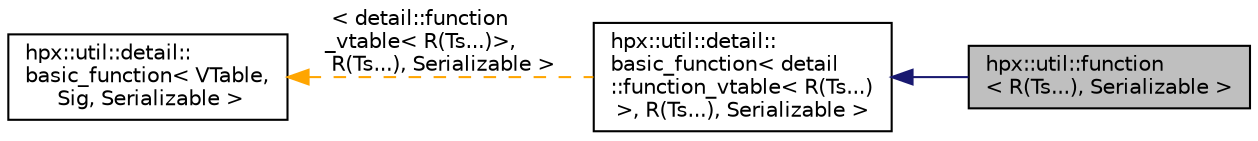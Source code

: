 digraph "hpx::util::function&lt; R(Ts...), Serializable &gt;"
{
  edge [fontname="Helvetica",fontsize="10",labelfontname="Helvetica",labelfontsize="10"];
  node [fontname="Helvetica",fontsize="10",shape=record];
  rankdir="LR";
  Node3 [label="hpx::util::function\l\< R(Ts...), Serializable \>",height=0.2,width=0.4,color="black", fillcolor="grey75", style="filled", fontcolor="black"];
  Node4 -> Node3 [dir="back",color="midnightblue",fontsize="10",style="solid",fontname="Helvetica"];
  Node4 [label="hpx::util::detail::\lbasic_function\< detail\l::function_vtable\< R(Ts...)\l\>, R(Ts...), Serializable \>",height=0.2,width=0.4,color="black", fillcolor="white", style="filled",URL="$de/de7/classhpx_1_1util_1_1detail_1_1basic__function.html"];
  Node5 -> Node4 [dir="back",color="orange",fontsize="10",style="dashed",label=" \< detail::function\l_vtable\< R(Ts...)\>,\l R(Ts...), Serializable \>" ,fontname="Helvetica"];
  Node5 [label="hpx::util::detail::\lbasic_function\< VTable,\l Sig, Serializable \>",height=0.2,width=0.4,color="black", fillcolor="white", style="filled",URL="$de/de7/classhpx_1_1util_1_1detail_1_1basic__function.html"];
}
